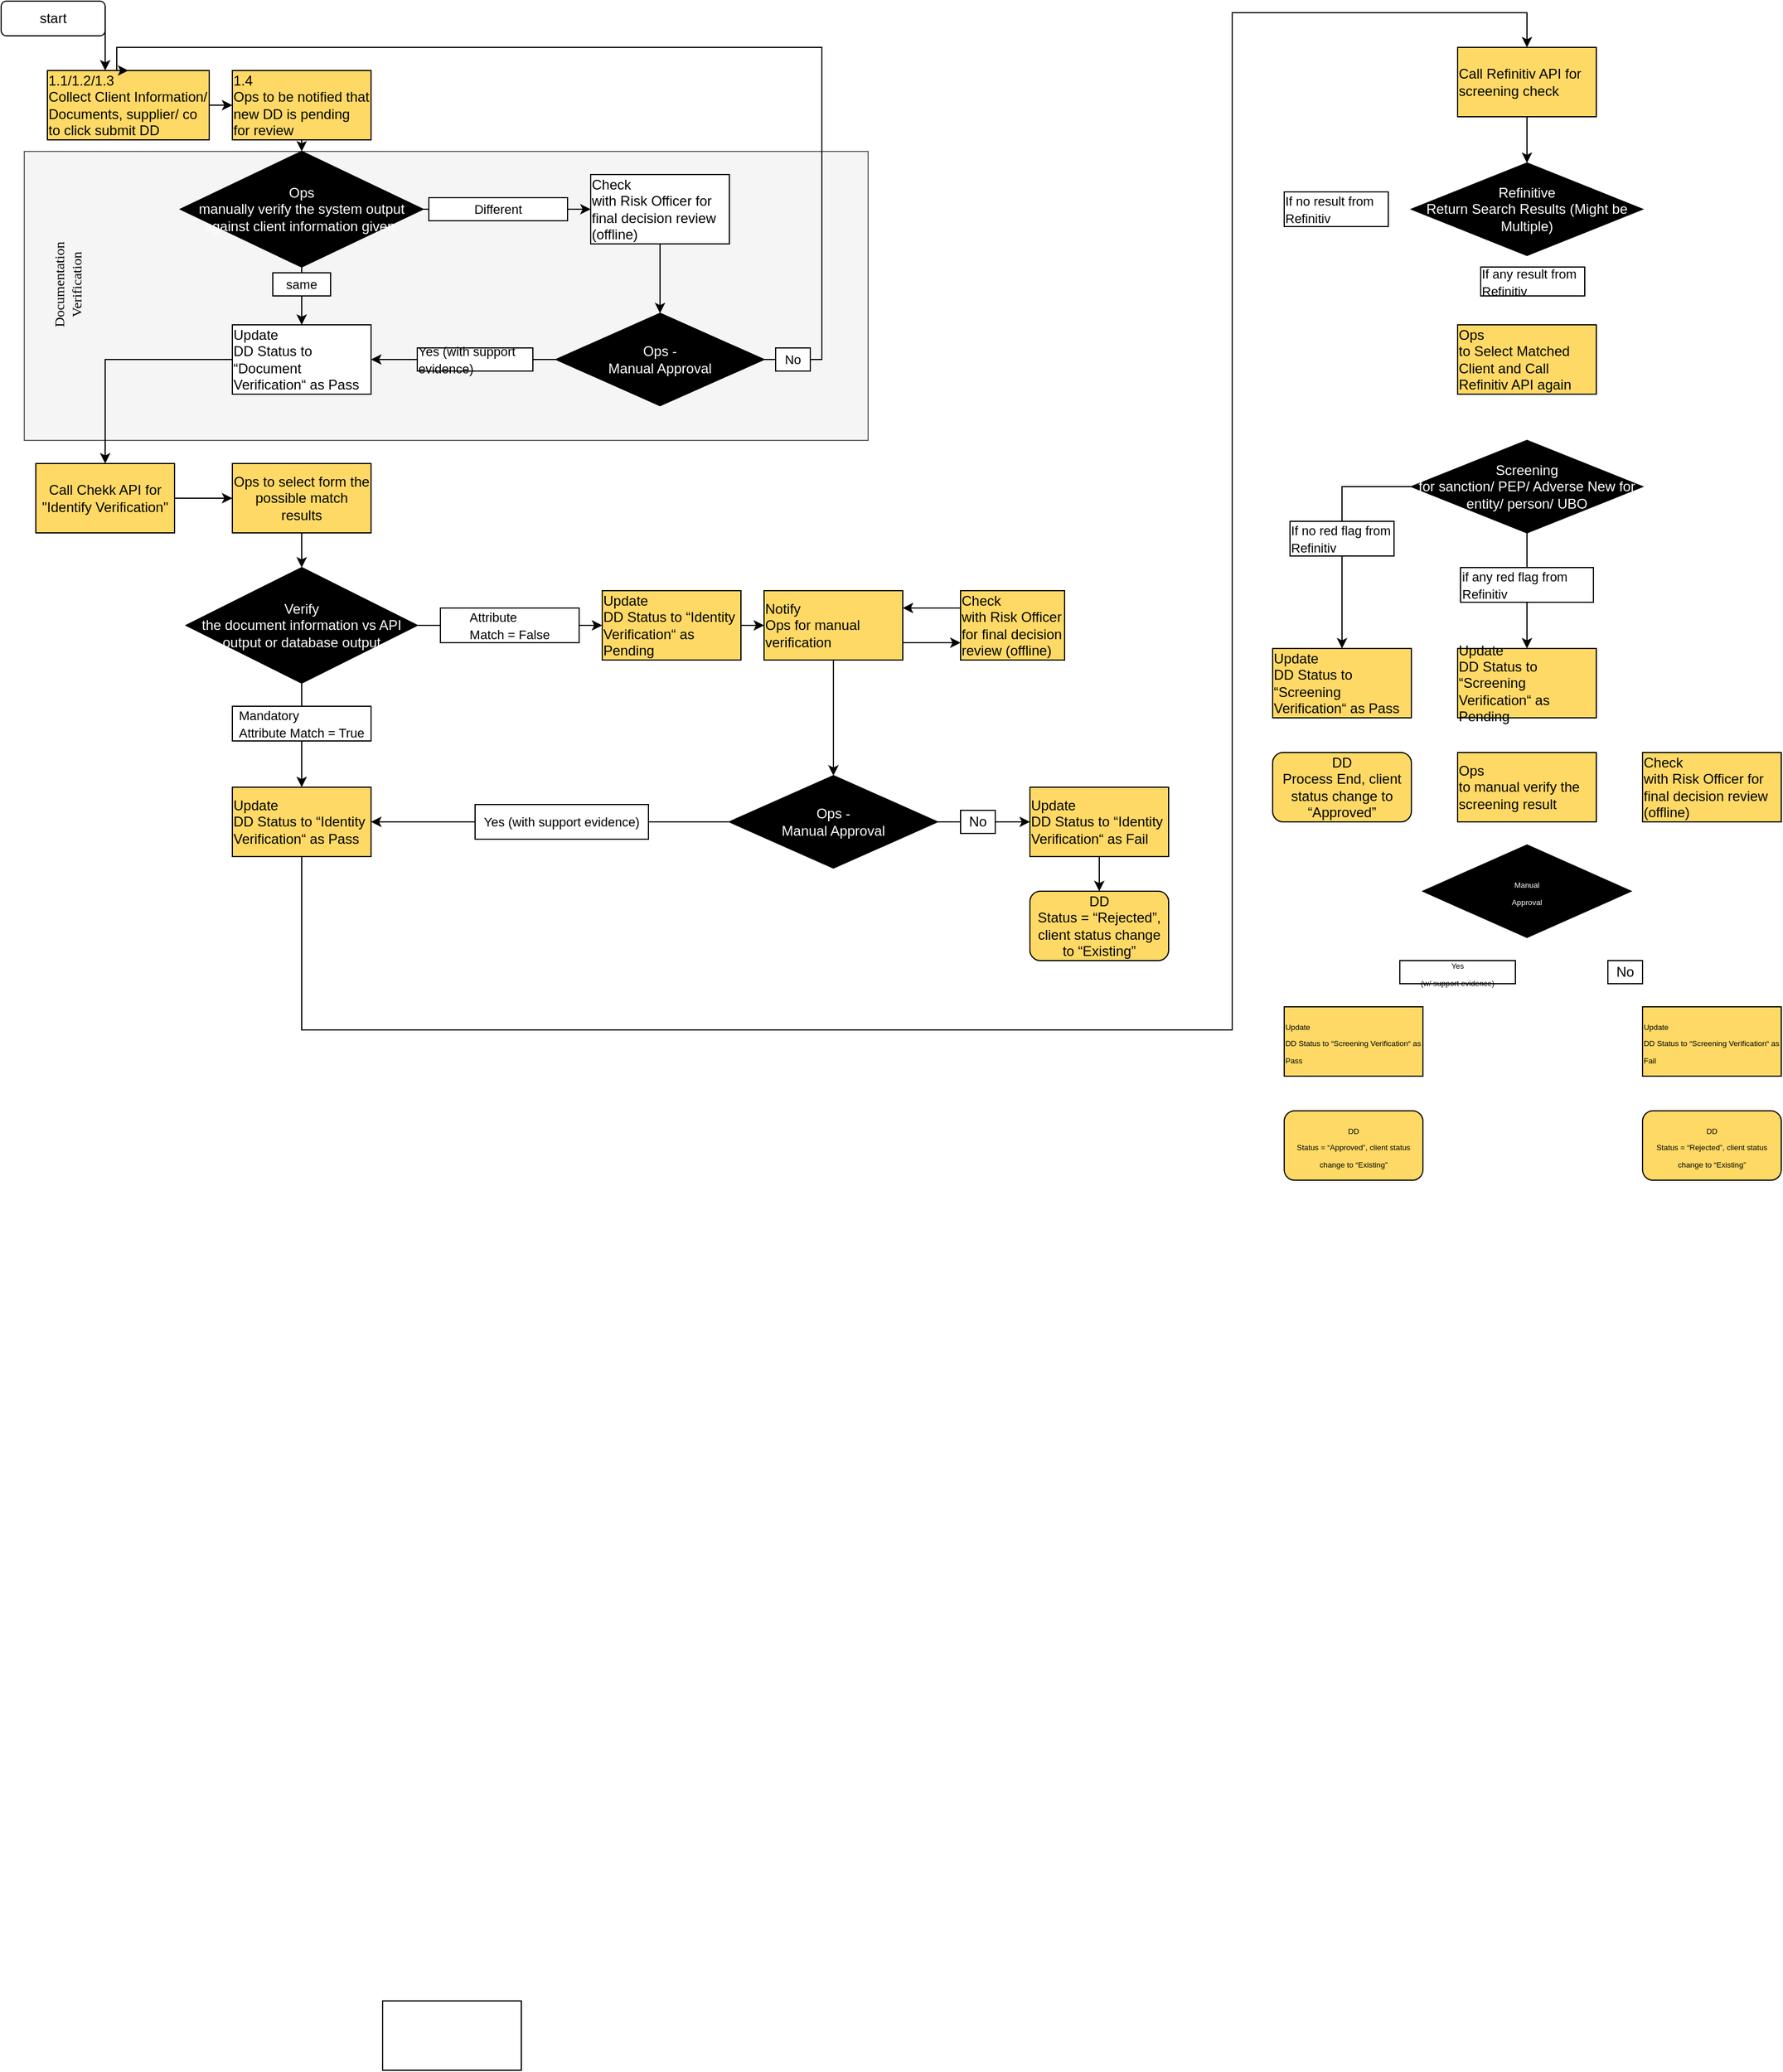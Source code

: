 <mxfile version="14.9.8" type="github" pages="2">
  <diagram id="kWHC2gG5g2iS88VrDAVs" name="Page-1">
    <mxGraphModel dx="1343" dy="2345" grid="1" gridSize="10" guides="1" tooltips="1" connect="1" arrows="1" fold="1" page="1" pageScale="1" pageWidth="1600" pageHeight="900" math="0" shadow="0">
      <root>
        <mxCell id="0" />
        <mxCell id="1" parent="0" />
        <mxCell id="MEbzQi6l0P7NfeyUnzle-8" value="" style="rounded=0;whiteSpace=wrap;html=1;strokeColor=#666666;fillColor=#f5f5f5;fontColor=#333333;" vertex="1" parent="1">
          <mxGeometry x="30" y="-1660" width="730" height="250" as="geometry" />
        </mxCell>
        <mxCell id="6H2roo1ruMOSqoAHm1sy-1" value="" style="rounded=0;whiteSpace=wrap;html=1;" parent="1" vertex="1">
          <mxGeometry x="340" y="-60" width="120" height="60" as="geometry" />
        </mxCell>
        <mxCell id="6H2roo1ruMOSqoAHm1sy-2" value="start" style="rounded=1;whiteSpace=wrap;html=1;" parent="1" vertex="1">
          <mxGeometry x="10" y="-1790" width="90" height="30" as="geometry" />
        </mxCell>
        <mxCell id="6H2roo1ruMOSqoAHm1sy-3" value="" style="endArrow=classic;html=1;exitX=1;exitY=0.5;exitDx=0;exitDy=0;" parent="1" source="6H2roo1ruMOSqoAHm1sy-2" edge="1">
          <mxGeometry width="50" height="50" relative="1" as="geometry">
            <mxPoint x="320" y="-1650" as="sourcePoint" />
            <mxPoint x="100" y="-1730" as="targetPoint" />
          </mxGeometry>
        </mxCell>
        <mxCell id="6H2roo1ruMOSqoAHm1sy-5" style="edgeStyle=orthogonalEdgeStyle;rounded=0;orthogonalLoop=1;jettySize=auto;html=1;exitX=1;exitY=0.5;exitDx=0;exitDy=0;" parent="1" source="6H2roo1ruMOSqoAHm1sy-4" edge="1">
          <mxGeometry relative="1" as="geometry">
            <mxPoint x="210" y="-1700" as="targetPoint" />
          </mxGeometry>
        </mxCell>
        <mxCell id="6H2roo1ruMOSqoAHm1sy-4" value="&lt;p style=&quot;margin-top: 0pt ; margin-bottom: 0pt ; margin-left: 0in ; text-align: left ; direction: ltr ; unicode-bidi: embed ; word-break: normal&quot;&gt;&lt;span style=&quot;font-family: &amp;#34;arial&amp;#34;&quot;&gt;&lt;font style=&quot;font-size: 12px&quot;&gt;1.1/1.2/1.3&lt;br&gt;Collect Client Information/ Documents, supplier/ co to click submit DD&lt;/font&gt;&lt;/span&gt;&lt;/p&gt;" style="rounded=0;whiteSpace=wrap;html=1;fillColor=#FFD966;" parent="1" vertex="1">
          <mxGeometry x="50" y="-1730" width="140" height="60" as="geometry" />
        </mxCell>
        <mxCell id="6H2roo1ruMOSqoAHm1sy-7" style="edgeStyle=orthogonalEdgeStyle;rounded=0;orthogonalLoop=1;jettySize=auto;html=1;exitX=0.5;exitY=1;exitDx=0;exitDy=0;" parent="1" source="6H2roo1ruMOSqoAHm1sy-6" target="6H2roo1ruMOSqoAHm1sy-8" edge="1">
          <mxGeometry relative="1" as="geometry">
            <mxPoint x="270" y="-1650" as="targetPoint" />
            <Array as="points">
              <mxPoint x="270" y="-1650" />
              <mxPoint x="270" y="-1650" />
            </Array>
          </mxGeometry>
        </mxCell>
        <mxCell id="6H2roo1ruMOSqoAHm1sy-6" value="&lt;p style=&quot;margin-top: 0pt ; margin-bottom: 0pt ; margin-left: 0in ; text-align: left ; direction: ltr ; unicode-bidi: embed ; word-break: normal&quot;&gt;&lt;span style=&quot;font-family: &amp;#34;arial&amp;#34;&quot;&gt;&lt;font style=&quot;font-size: 12px&quot;&gt;1.4&lt;br&gt;Ops to be notified that new DD is pending for review&lt;/font&gt;&lt;/span&gt;&lt;/p&gt;" style="rounded=0;whiteSpace=wrap;html=1;fillColor=#FFD966;" parent="1" vertex="1">
          <mxGeometry x="210" y="-1730" width="120" height="60" as="geometry" />
        </mxCell>
        <mxCell id="6H2roo1ruMOSqoAHm1sy-9" style="edgeStyle=orthogonalEdgeStyle;rounded=0;orthogonalLoop=1;jettySize=auto;html=1;exitX=0.5;exitY=1;exitDx=0;exitDy=0;" parent="1" source="6H2roo1ruMOSqoAHm1sy-8" edge="1">
          <mxGeometry relative="1" as="geometry">
            <mxPoint x="270" y="-1510" as="targetPoint" />
          </mxGeometry>
        </mxCell>
        <mxCell id="6H2roo1ruMOSqoAHm1sy-10" style="edgeStyle=orthogonalEdgeStyle;rounded=0;orthogonalLoop=1;jettySize=auto;html=1;" parent="1" source="6H2roo1ruMOSqoAHm1sy-8" edge="1">
          <mxGeometry relative="1" as="geometry">
            <mxPoint x="520" y="-1610" as="targetPoint" />
          </mxGeometry>
        </mxCell>
        <mxCell id="6H2roo1ruMOSqoAHm1sy-8" value="&lt;p style=&quot;margin-top: 0pt ; margin-bottom: 0pt ; margin-left: 0in ; direction: ltr ; unicode-bidi: embed ; word-break: normal&quot;&gt;&lt;span style=&quot;font-family: &amp;#34;arial&amp;#34; ; color: white&quot;&gt;&lt;font style=&quot;font-size: 12px&quot;&gt;Ops&lt;br&gt;manually verify the system output against client information given&amp;nbsp;&lt;/font&gt;&lt;/span&gt;&lt;/p&gt;" style="rhombus;whiteSpace=wrap;html=1;fillColor=#000000;strokeColor=#000000;" parent="1" vertex="1">
          <mxGeometry x="165" y="-1660" width="210" height="100" as="geometry" />
        </mxCell>
        <mxCell id="6H2roo1ruMOSqoAHm1sy-11" value="&lt;font style=&quot;font-size: 11px&quot;&gt;Different&lt;/font&gt;" style="rounded=0;whiteSpace=wrap;html=1;strokeColor=#000000;fillColor=#FFFFFF;" parent="1" vertex="1">
          <mxGeometry x="380" y="-1620" width="120" height="20" as="geometry" />
        </mxCell>
        <mxCell id="6H2roo1ruMOSqoAHm1sy-12" value="&lt;font style=&quot;font-size: 11px&quot;&gt;same&lt;/font&gt;" style="rounded=0;whiteSpace=wrap;html=1;strokeColor=#000000;fillColor=#FFFFFF;" parent="1" vertex="1">
          <mxGeometry x="245" y="-1555" width="50" height="20" as="geometry" />
        </mxCell>
        <mxCell id="6H2roo1ruMOSqoAHm1sy-14" style="edgeStyle=orthogonalEdgeStyle;rounded=0;orthogonalLoop=1;jettySize=auto;html=1;entryX=0.5;entryY=0;entryDx=0;entryDy=0;" parent="1" source="6H2roo1ruMOSqoAHm1sy-13" edge="1" target="MEbzQi6l0P7NfeyUnzle-1">
          <mxGeometry relative="1" as="geometry">
            <mxPoint x="580" y="-1510" as="targetPoint" />
          </mxGeometry>
        </mxCell>
        <mxCell id="6H2roo1ruMOSqoAHm1sy-13" value="&lt;p style=&quot;margin-top: 0pt ; margin-bottom: 0pt ; margin-left: 0in ; text-align: left ; direction: ltr ; unicode-bidi: embed ; word-break: normal&quot;&gt;&lt;span style=&quot;font-family: &amp;#34;arial&amp;#34;&quot;&gt;&lt;font style=&quot;font-size: 12px&quot;&gt;Check&lt;br&gt;with Risk Officer for final decision review (offline)&lt;/font&gt;&lt;/span&gt;&lt;/p&gt;" style="rounded=0;whiteSpace=wrap;html=1;strokeColor=#000000;fillColor=#FFFFFF;" parent="1" vertex="1">
          <mxGeometry x="520" y="-1640" width="120" height="60" as="geometry" />
        </mxCell>
        <mxCell id="MEbzQi6l0P7NfeyUnzle-2" style="edgeStyle=orthogonalEdgeStyle;rounded=0;orthogonalLoop=1;jettySize=auto;html=1;exitX=1;exitY=0.5;exitDx=0;exitDy=0;entryX=0.5;entryY=0;entryDx=0;entryDy=0;" edge="1" parent="1" source="MEbzQi6l0P7NfeyUnzle-1" target="6H2roo1ruMOSqoAHm1sy-4">
          <mxGeometry relative="1" as="geometry">
            <Array as="points">
              <mxPoint x="720" y="-1480" />
              <mxPoint x="720" y="-1750" />
              <mxPoint x="110" y="-1750" />
            </Array>
          </mxGeometry>
        </mxCell>
        <mxCell id="MEbzQi6l0P7NfeyUnzle-6" style="edgeStyle=orthogonalEdgeStyle;rounded=0;orthogonalLoop=1;jettySize=auto;html=1;exitX=0;exitY=0.5;exitDx=0;exitDy=0;" edge="1" parent="1" source="MEbzQi6l0P7NfeyUnzle-1" target="MEbzQi6l0P7NfeyUnzle-5">
          <mxGeometry relative="1" as="geometry" />
        </mxCell>
        <mxCell id="MEbzQi6l0P7NfeyUnzle-1" value="&lt;p style=&quot;margin-top: 0pt ; margin-bottom: 0pt ; margin-left: 0in ; direction: ltr ; unicode-bidi: embed ; word-break: normal&quot;&gt;&lt;span style=&quot;font-family: &amp;#34;arial&amp;#34; ; color: white&quot;&gt;&lt;font style=&quot;font-size: 12px&quot;&gt;Ops -&lt;br&gt;Manual Approval&lt;/font&gt;&lt;/span&gt;&lt;/p&gt;" style="rhombus;whiteSpace=wrap;html=1;strokeColor=#000000;fillColor=#000000;" vertex="1" parent="1">
          <mxGeometry x="490" y="-1520" width="180" height="80" as="geometry" />
        </mxCell>
        <mxCell id="MEbzQi6l0P7NfeyUnzle-3" value="&lt;font style=&quot;font-size: 11px&quot;&gt;No&lt;/font&gt;" style="rounded=0;whiteSpace=wrap;html=1;strokeColor=#000000;fillColor=#FFFFFF;" vertex="1" parent="1">
          <mxGeometry x="680" y="-1490" width="30" height="20" as="geometry" />
        </mxCell>
        <mxCell id="MEbzQi6l0P7NfeyUnzle-4" value="&lt;p style=&quot;margin-top: 0pt ; margin-bottom: 0pt ; margin-left: 0in ; text-align: left ; direction: ltr ; unicode-bidi: embed ; word-break: normal&quot;&gt;&lt;font style=&quot;font-size: 11px&quot;&gt;&lt;span style=&quot;font-family: &amp;#34;arial&amp;#34;&quot;&gt;Yes&amp;nbsp;&lt;/span&gt;&lt;span style=&quot;font-family: &amp;#34;arial&amp;#34;&quot;&gt;(with support evidence)&lt;/span&gt;&lt;/font&gt;&lt;/p&gt;" style="rounded=0;whiteSpace=wrap;html=1;strokeColor=#000000;fillColor=#FFFFFF;" vertex="1" parent="1">
          <mxGeometry x="370" y="-1490" width="100" height="20" as="geometry" />
        </mxCell>
        <mxCell id="MEbzQi6l0P7NfeyUnzle-15" style="edgeStyle=orthogonalEdgeStyle;rounded=0;orthogonalLoop=1;jettySize=auto;html=1;entryX=0.5;entryY=0;entryDx=0;entryDy=0;" edge="1" parent="1" source="MEbzQi6l0P7NfeyUnzle-5" target="MEbzQi6l0P7NfeyUnzle-63">
          <mxGeometry relative="1" as="geometry">
            <mxPoint x="120" y="-1390" as="targetPoint" />
          </mxGeometry>
        </mxCell>
        <mxCell id="MEbzQi6l0P7NfeyUnzle-5" value="&lt;p style=&quot;margin-top: 0pt ; margin-bottom: 0pt ; margin-left: 0in ; text-align: left ; direction: ltr ; unicode-bidi: embed ; word-break: normal&quot;&gt;&lt;span style=&quot;font-family: &amp;#34;arial&amp;#34;&quot;&gt;&lt;font style=&quot;font-size: 12px&quot;&gt;Update&lt;br&gt;DD Status to “Document Verification“ as Pass&amp;nbsp;&lt;/font&gt;&lt;/span&gt;&lt;/p&gt;" style="rounded=0;whiteSpace=wrap;html=1;strokeColor=#000000;fillColor=#FFFFFF;" vertex="1" parent="1">
          <mxGeometry x="210" y="-1510" width="120" height="60" as="geometry" />
        </mxCell>
        <mxCell id="MEbzQi6l0P7NfeyUnzle-9" value="&lt;font face=&quot;Verdana&quot;&gt;Documentation Verification&lt;/font&gt;" style="text;html=1;strokeColor=none;fillColor=none;align=center;verticalAlign=middle;whiteSpace=wrap;rounded=0;rotation=-90;" vertex="1" parent="1">
          <mxGeometry x="10" y="-1570" width="115" height="50" as="geometry" />
        </mxCell>
        <mxCell id="MEbzQi6l0P7NfeyUnzle-12" style="edgeStyle=orthogonalEdgeStyle;rounded=0;orthogonalLoop=1;jettySize=auto;html=1;entryX=0;entryY=0.5;entryDx=0;entryDy=0;exitX=1;exitY=0.5;exitDx=0;exitDy=0;" edge="1" parent="1" source="MEbzQi6l0P7NfeyUnzle-63" target="MEbzQi6l0P7NfeyUnzle-13">
          <mxGeometry relative="1" as="geometry">
            <mxPoint x="180" y="-1360" as="sourcePoint" />
          </mxGeometry>
        </mxCell>
        <mxCell id="MEbzQi6l0P7NfeyUnzle-19" style="edgeStyle=orthogonalEdgeStyle;rounded=0;orthogonalLoop=1;jettySize=auto;html=1;exitX=1;exitY=0.5;exitDx=0;exitDy=0;entryX=0;entryY=0.5;entryDx=0;entryDy=0;" edge="1" parent="1" source="MEbzQi6l0P7NfeyUnzle-11" target="MEbzQi6l0P7NfeyUnzle-18">
          <mxGeometry relative="1" as="geometry" />
        </mxCell>
        <mxCell id="MEbzQi6l0P7NfeyUnzle-21" style="edgeStyle=orthogonalEdgeStyle;rounded=0;orthogonalLoop=1;jettySize=auto;html=1;exitX=0.5;exitY=1;exitDx=0;exitDy=0;entryX=0.5;entryY=0;entryDx=0;entryDy=0;" edge="1" parent="1" source="MEbzQi6l0P7NfeyUnzle-11" target="MEbzQi6l0P7NfeyUnzle-20">
          <mxGeometry relative="1" as="geometry" />
        </mxCell>
        <mxCell id="MEbzQi6l0P7NfeyUnzle-11" value="&lt;p style=&quot;margin-top: 0pt ; margin-bottom: 0pt ; margin-left: 0in ; direction: ltr ; unicode-bidi: embed ; word-break: normal&quot;&gt;&lt;span style=&quot;font-family: &amp;#34;arial&amp;#34; ; color: white&quot;&gt;&lt;font style=&quot;font-size: 12px&quot;&gt;Verify&lt;br&gt;the document information vs API output or database output&lt;/font&gt;&lt;/span&gt;&lt;/p&gt;" style="rhombus;whiteSpace=wrap;html=1;strokeColor=#000000;fillColor=#000000;" vertex="1" parent="1">
          <mxGeometry x="170" y="-1300" width="200" height="100" as="geometry" />
        </mxCell>
        <mxCell id="MEbzQi6l0P7NfeyUnzle-14" style="edgeStyle=orthogonalEdgeStyle;rounded=0;orthogonalLoop=1;jettySize=auto;html=1;exitX=0.5;exitY=1;exitDx=0;exitDy=0;entryX=0.5;entryY=0;entryDx=0;entryDy=0;" edge="1" parent="1" source="MEbzQi6l0P7NfeyUnzle-13" target="MEbzQi6l0P7NfeyUnzle-11">
          <mxGeometry relative="1" as="geometry" />
        </mxCell>
        <mxCell id="MEbzQi6l0P7NfeyUnzle-13" value="Ops to select form the possible match results" style="rounded=0;whiteSpace=wrap;html=1;strokeColor=#000000;fillColor=#FFD966;" vertex="1" parent="1">
          <mxGeometry x="210" y="-1390" width="120" height="60" as="geometry" />
        </mxCell>
        <mxCell id="MEbzQi6l0P7NfeyUnzle-16" value="&lt;p style=&quot;margin-top: 0pt ; margin-bottom: 0pt ; margin-left: 0in ; text-align: left ; direction: ltr ; unicode-bidi: embed ; word-break: normal&quot;&gt;&lt;span style=&quot;font-family: &amp;#34;arial&amp;#34;&quot;&gt;&lt;font style=&quot;font-size: 11px&quot;&gt;Attribute&lt;br&gt;Match = False&lt;/font&gt;&lt;/span&gt;&lt;/p&gt;" style="rounded=0;whiteSpace=wrap;html=1;strokeColor=#000000;fillColor=#FFFFFF;" vertex="1" parent="1">
          <mxGeometry x="390" y="-1265" width="120" height="30" as="geometry" />
        </mxCell>
        <mxCell id="MEbzQi6l0P7NfeyUnzle-17" value="&lt;p style=&quot;margin-top: 0pt ; margin-bottom: 0pt ; margin-left: 0in ; text-align: left ; direction: ltr ; unicode-bidi: embed ; word-break: normal&quot;&gt;&lt;span style=&quot;font-family: &amp;#34;arial&amp;#34;&quot;&gt;&lt;font style=&quot;font-size: 11px&quot;&gt;Mandatory&lt;br&gt;Attribute Match = True&lt;/font&gt;&lt;/span&gt;&lt;/p&gt;" style="rounded=0;whiteSpace=wrap;html=1;strokeColor=#000000;fillColor=#FFFFFF;" vertex="1" parent="1">
          <mxGeometry x="210" y="-1180" width="120" height="30" as="geometry" />
        </mxCell>
        <mxCell id="MEbzQi6l0P7NfeyUnzle-23" style="edgeStyle=orthogonalEdgeStyle;rounded=0;orthogonalLoop=1;jettySize=auto;html=1;exitX=1;exitY=0.5;exitDx=0;exitDy=0;entryX=0;entryY=0.5;entryDx=0;entryDy=0;" edge="1" parent="1" source="MEbzQi6l0P7NfeyUnzle-18" target="MEbzQi6l0P7NfeyUnzle-22">
          <mxGeometry relative="1" as="geometry" />
        </mxCell>
        <mxCell id="MEbzQi6l0P7NfeyUnzle-18" value="&lt;p style=&quot;margin-top: 0pt ; margin-bottom: 0pt ; margin-left: 0in ; text-align: left ; direction: ltr ; unicode-bidi: embed ; word-break: normal&quot;&gt;&lt;span style=&quot;font-family: &amp;#34;arial&amp;#34;&quot;&gt;&lt;font style=&quot;font-size: 12px&quot;&gt;Update&lt;br&gt;DD Status to “Identity Verification“ as Pending&lt;/font&gt;&lt;/span&gt;&lt;/p&gt;" style="rounded=0;whiteSpace=wrap;html=1;strokeColor=#000000;fillColor=#FFD966;" vertex="1" parent="1">
          <mxGeometry x="530" y="-1280" width="120" height="60" as="geometry" />
        </mxCell>
        <mxCell id="MEbzQi6l0P7NfeyUnzle-39" style="edgeStyle=orthogonalEdgeStyle;rounded=0;orthogonalLoop=1;jettySize=auto;html=1;exitX=0.5;exitY=1;exitDx=0;exitDy=0;entryX=0.5;entryY=0;entryDx=0;entryDy=0;" edge="1" parent="1" source="MEbzQi6l0P7NfeyUnzle-20" target="MEbzQi6l0P7NfeyUnzle-40">
          <mxGeometry relative="1" as="geometry">
            <mxPoint x="1075" y="-1750" as="targetPoint" />
            <Array as="points">
              <mxPoint x="270" y="-900" />
              <mxPoint x="1075" y="-900" />
              <mxPoint x="1075" y="-1780" />
              <mxPoint x="1330" y="-1780" />
            </Array>
          </mxGeometry>
        </mxCell>
        <mxCell id="MEbzQi6l0P7NfeyUnzle-20" value="&lt;p style=&quot;margin-top: 0pt ; margin-bottom: 0pt ; margin-left: 0in ; text-align: left ; direction: ltr ; unicode-bidi: embed ; word-break: normal&quot;&gt;&lt;span style=&quot;font-family: &amp;#34;arial&amp;#34;&quot;&gt;&lt;font style=&quot;font-size: 12px&quot;&gt;Update&lt;br&gt;DD Status to “Identity Verification“ as Pass&lt;/font&gt;&lt;/span&gt;&lt;/p&gt;" style="rounded=0;whiteSpace=wrap;html=1;strokeColor=#000000;fillColor=#FFD966;" vertex="1" parent="1">
          <mxGeometry x="210" y="-1110" width="120" height="60" as="geometry" />
        </mxCell>
        <mxCell id="MEbzQi6l0P7NfeyUnzle-28" style="edgeStyle=orthogonalEdgeStyle;rounded=0;orthogonalLoop=1;jettySize=auto;html=1;exitX=1;exitY=0.75;exitDx=0;exitDy=0;entryX=0;entryY=0.75;entryDx=0;entryDy=0;" edge="1" parent="1" source="MEbzQi6l0P7NfeyUnzle-22" target="MEbzQi6l0P7NfeyUnzle-24">
          <mxGeometry relative="1" as="geometry" />
        </mxCell>
        <mxCell id="MEbzQi6l0P7NfeyUnzle-32" style="edgeStyle=orthogonalEdgeStyle;rounded=0;orthogonalLoop=1;jettySize=auto;html=1;entryX=0.5;entryY=0;entryDx=0;entryDy=0;" edge="1" parent="1" source="MEbzQi6l0P7NfeyUnzle-22" target="MEbzQi6l0P7NfeyUnzle-31">
          <mxGeometry relative="1" as="geometry" />
        </mxCell>
        <mxCell id="MEbzQi6l0P7NfeyUnzle-22" value="&lt;p style=&quot;margin-top: 0pt ; margin-bottom: 0pt ; margin-left: 0in ; text-align: left ; direction: ltr ; unicode-bidi: embed ; word-break: normal&quot;&gt;&lt;span style=&quot;font-family: &amp;#34;arial&amp;#34;&quot;&gt;&lt;font style=&quot;font-size: 12px&quot;&gt;Notify&lt;br&gt;Ops for manual verification&lt;/font&gt;&lt;/span&gt;&lt;/p&gt;" style="rounded=0;whiteSpace=wrap;html=1;strokeColor=#000000;fillColor=#FFD966;" vertex="1" parent="1">
          <mxGeometry x="670" y="-1280" width="120" height="60" as="geometry" />
        </mxCell>
        <mxCell id="MEbzQi6l0P7NfeyUnzle-27" style="edgeStyle=orthogonalEdgeStyle;rounded=0;orthogonalLoop=1;jettySize=auto;html=1;exitX=0;exitY=0.25;exitDx=0;exitDy=0;entryX=1;entryY=0.25;entryDx=0;entryDy=0;" edge="1" parent="1" source="MEbzQi6l0P7NfeyUnzle-24" target="MEbzQi6l0P7NfeyUnzle-22">
          <mxGeometry relative="1" as="geometry" />
        </mxCell>
        <mxCell id="MEbzQi6l0P7NfeyUnzle-24" value="&lt;p style=&quot;margin-top: 0pt ; margin-bottom: 0pt ; margin-left: 0in ; text-align: left ; direction: ltr ; unicode-bidi: embed ; word-break: normal&quot;&gt;&lt;span style=&quot;font-family: &amp;#34;arial&amp;#34;&quot;&gt;&lt;font style=&quot;font-size: 12px&quot;&gt;Check&lt;br&gt;with Risk Officer for final decision review (offline)&lt;/font&gt;&lt;/span&gt;&lt;/p&gt;" style="rounded=0;whiteSpace=wrap;html=1;strokeColor=#000000;fillColor=#FFD966;" vertex="1" parent="1">
          <mxGeometry x="840" y="-1280" width="90" height="60" as="geometry" />
        </mxCell>
        <mxCell id="MEbzQi6l0P7NfeyUnzle-38" style="edgeStyle=orthogonalEdgeStyle;rounded=0;orthogonalLoop=1;jettySize=auto;html=1;exitX=0.5;exitY=1;exitDx=0;exitDy=0;entryX=0.5;entryY=0;entryDx=0;entryDy=0;" edge="1" parent="1" source="MEbzQi6l0P7NfeyUnzle-30" target="MEbzQi6l0P7NfeyUnzle-37">
          <mxGeometry relative="1" as="geometry" />
        </mxCell>
        <mxCell id="MEbzQi6l0P7NfeyUnzle-30" value="&lt;p style=&quot;margin-top: 0pt ; margin-bottom: 0pt ; margin-left: 0in ; text-align: left ; direction: ltr ; unicode-bidi: embed ; word-break: normal&quot;&gt;&lt;span style=&quot;font-family: &amp;#34;arial&amp;#34;&quot;&gt;&lt;font style=&quot;font-size: 12px&quot;&gt;Update&lt;br&gt;DD Status to “Identity Verification“ as Fail&lt;/font&gt;&lt;/span&gt;&lt;/p&gt;" style="rounded=0;whiteSpace=wrap;html=1;strokeColor=#000000;fillColor=#FFD966;" vertex="1" parent="1">
          <mxGeometry x="900" y="-1110" width="120" height="60" as="geometry" />
        </mxCell>
        <mxCell id="MEbzQi6l0P7NfeyUnzle-34" style="edgeStyle=orthogonalEdgeStyle;rounded=0;orthogonalLoop=1;jettySize=auto;html=1;exitX=1;exitY=0.5;exitDx=0;exitDy=0;entryX=0;entryY=0.5;entryDx=0;entryDy=0;" edge="1" parent="1" source="MEbzQi6l0P7NfeyUnzle-31" target="MEbzQi6l0P7NfeyUnzle-30">
          <mxGeometry relative="1" as="geometry" />
        </mxCell>
        <mxCell id="MEbzQi6l0P7NfeyUnzle-35" style="edgeStyle=orthogonalEdgeStyle;rounded=0;orthogonalLoop=1;jettySize=auto;html=1;exitX=0;exitY=0.5;exitDx=0;exitDy=0;entryX=1;entryY=0.5;entryDx=0;entryDy=0;startArrow=none;" edge="1" parent="1" source="MEbzQi6l0P7NfeyUnzle-64" target="MEbzQi6l0P7NfeyUnzle-20">
          <mxGeometry relative="1" as="geometry" />
        </mxCell>
        <mxCell id="MEbzQi6l0P7NfeyUnzle-31" value="&lt;p style=&quot;margin-top: 0pt ; margin-bottom: 0pt ; margin-left: 0in ; direction: ltr ; unicode-bidi: embed ; word-break: normal&quot;&gt;&lt;span style=&quot;font-family: &amp;#34;arial&amp;#34; ; color: white&quot;&gt;&lt;font style=&quot;font-size: 12px&quot;&gt;Ops -&lt;br&gt;Manual Approval&lt;/font&gt;&lt;/span&gt;&lt;/p&gt;" style="rhombus;whiteSpace=wrap;html=1;strokeColor=#000000;fillColor=#000000;" vertex="1" parent="1">
          <mxGeometry x="640" y="-1120" width="180" height="80" as="geometry" />
        </mxCell>
        <mxCell id="MEbzQi6l0P7NfeyUnzle-33" value="No" style="rounded=0;whiteSpace=wrap;html=1;strokeColor=#000000;fillColor=#FFFFFF;" vertex="1" parent="1">
          <mxGeometry x="840" y="-1090" width="30" height="20" as="geometry" />
        </mxCell>
        <mxCell id="MEbzQi6l0P7NfeyUnzle-37" value="&lt;p style=&quot;margin-top: 0pt ; margin-bottom: 0pt ; margin-left: 0in ; direction: ltr ; unicode-bidi: embed ; word-break: normal&quot;&gt;&lt;span style=&quot;font-family: &amp;#34;arial&amp;#34;&quot;&gt;&lt;font style=&quot;font-size: 12px&quot;&gt;DD&lt;br&gt;Status = “Rejected”, client status change to “Existing”&lt;/font&gt;&lt;/span&gt;&lt;/p&gt;" style="rounded=1;whiteSpace=wrap;html=1;strokeColor=#000000;fillColor=#FFD966;" vertex="1" parent="1">
          <mxGeometry x="900" y="-1020" width="120" height="60" as="geometry" />
        </mxCell>
        <mxCell id="MEbzQi6l0P7NfeyUnzle-42" style="edgeStyle=orthogonalEdgeStyle;rounded=0;orthogonalLoop=1;jettySize=auto;html=1;entryX=0.5;entryY=0;entryDx=0;entryDy=0;" edge="1" parent="1" source="MEbzQi6l0P7NfeyUnzle-40" target="MEbzQi6l0P7NfeyUnzle-41">
          <mxGeometry relative="1" as="geometry" />
        </mxCell>
        <mxCell id="MEbzQi6l0P7NfeyUnzle-40" value="&lt;p style=&quot;margin-top: 0pt ; margin-bottom: 0pt ; margin-left: 0in ; text-align: left ; direction: ltr ; unicode-bidi: embed ; word-break: normal&quot;&gt;&lt;font face=&quot;arial&quot;&gt;Call Refinitiv API for screening check&lt;/font&gt;&lt;/p&gt;" style="rounded=0;whiteSpace=wrap;html=1;strokeColor=#000000;fillColor=#FFD966;" vertex="1" parent="1">
          <mxGeometry x="1270" y="-1750" width="120" height="60" as="geometry" />
        </mxCell>
        <mxCell id="MEbzQi6l0P7NfeyUnzle-41" value="&lt;p style=&quot;margin-top: 0pt ; margin-bottom: 0pt ; margin-left: 0in ; direction: ltr ; unicode-bidi: embed ; word-break: normal&quot;&gt;&lt;span style=&quot;font-family: &amp;#34;arial&amp;#34; ; color: white&quot;&gt;&lt;font style=&quot;font-size: 12px&quot;&gt;Refinitive&lt;br&gt;Return Search Results (Might be Multiple)&lt;/font&gt;&lt;/span&gt;&lt;/p&gt;" style="rhombus;whiteSpace=wrap;html=1;strokeColor=#000000;fillColor=#000000;" vertex="1" parent="1">
          <mxGeometry x="1230" y="-1650" width="200" height="80" as="geometry" />
        </mxCell>
        <mxCell id="MEbzQi6l0P7NfeyUnzle-43" value="&lt;p style=&quot;margin-top: 0pt ; margin-bottom: 0pt ; margin-left: 0in ; text-align: left ; direction: ltr ; unicode-bidi: embed ; word-break: normal&quot;&gt;&lt;font style=&quot;font-size: 11px&quot;&gt;&lt;span style=&quot;font-family: &amp;#34;arial&amp;#34;&quot;&gt;If no&amp;nbsp;&lt;/span&gt;&lt;span style=&quot;font-family: &amp;#34;arial&amp;#34;&quot;&gt;result from &lt;/span&gt;&lt;span style=&quot;font-family: &amp;#34;arial&amp;#34;&quot;&gt;Refinitiv&lt;/span&gt;&lt;/font&gt;&lt;/p&gt;" style="rounded=0;whiteSpace=wrap;html=1;strokeColor=#000000;fillColor=#FFFFFF;" vertex="1" parent="1">
          <mxGeometry x="1120" y="-1625" width="90" height="30" as="geometry" />
        </mxCell>
        <mxCell id="MEbzQi6l0P7NfeyUnzle-44" value="&lt;p style=&quot;margin-top: 0pt ; margin-bottom: 0pt ; margin-left: 0in ; text-align: left ; direction: ltr ; unicode-bidi: embed ; word-break: normal&quot;&gt;&lt;span style=&quot;font-family: &amp;#34;arial&amp;#34;&quot;&gt;&lt;font style=&quot;font-size: 11px&quot;&gt;If any result from Refinitiv&lt;/font&gt;&lt;/span&gt;&lt;/p&gt;" style="rounded=0;whiteSpace=wrap;html=1;strokeColor=#000000;fillColor=#FFFFFF;" vertex="1" parent="1">
          <mxGeometry x="1290" y="-1560" width="90" height="25" as="geometry" />
        </mxCell>
        <mxCell id="MEbzQi6l0P7NfeyUnzle-47" value="&lt;p style=&quot;margin-top: 0pt ; margin-bottom: 0pt ; margin-left: 0in ; text-align: left ; direction: ltr ; unicode-bidi: embed ; word-break: normal&quot;&gt;&lt;span style=&quot;font-family: &amp;#34;arial&amp;#34;&quot;&gt;&lt;font style=&quot;font-size: 12px&quot;&gt;Ops&lt;br&gt;to Select Matched Client and Call Refinitiv API again&lt;/font&gt;&lt;/span&gt;&lt;/p&gt;" style="rounded=0;whiteSpace=wrap;html=1;strokeColor=#000000;fillColor=#FFD966;" vertex="1" parent="1">
          <mxGeometry x="1270" y="-1510" width="120" height="60" as="geometry" />
        </mxCell>
        <mxCell id="MEbzQi6l0P7NfeyUnzle-66" style="edgeStyle=orthogonalEdgeStyle;rounded=0;orthogonalLoop=1;jettySize=auto;html=1;entryX=0.5;entryY=0;entryDx=0;entryDy=0;exitX=0;exitY=0.5;exitDx=0;exitDy=0;" edge="1" parent="1" source="MEbzQi6l0P7NfeyUnzle-48" target="MEbzQi6l0P7NfeyUnzle-51">
          <mxGeometry relative="1" as="geometry">
            <Array as="points">
              <mxPoint x="1170" y="-1370" />
            </Array>
          </mxGeometry>
        </mxCell>
        <mxCell id="MEbzQi6l0P7NfeyUnzle-67" style="edgeStyle=orthogonalEdgeStyle;rounded=0;orthogonalLoop=1;jettySize=auto;html=1;exitX=0.5;exitY=1;exitDx=0;exitDy=0;entryX=0.5;entryY=0;entryDx=0;entryDy=0;" edge="1" parent="1" source="MEbzQi6l0P7NfeyUnzle-48" target="MEbzQi6l0P7NfeyUnzle-52">
          <mxGeometry relative="1" as="geometry" />
        </mxCell>
        <mxCell id="MEbzQi6l0P7NfeyUnzle-48" value="&lt;p style=&quot;margin-top: 0pt ; margin-bottom: 0pt ; margin-left: 0in ; direction: ltr ; unicode-bidi: embed ; word-break: normal&quot;&gt;&lt;span style=&quot;font-family: &amp;#34;arial&amp;#34; ; color: white&quot;&gt;&lt;font style=&quot;font-size: 12px&quot;&gt;Screening&lt;br&gt;for sanction/ PEP/ Adverse New for entity/ person/ UBO&lt;/font&gt;&lt;/span&gt;&lt;/p&gt;" style="rhombus;whiteSpace=wrap;html=1;strokeColor=#000000;fillColor=#000000;" vertex="1" parent="1">
          <mxGeometry x="1230" y="-1410" width="200" height="80" as="geometry" />
        </mxCell>
        <mxCell id="MEbzQi6l0P7NfeyUnzle-49" value="&lt;p style=&quot;margin-top: 0pt ; margin-bottom: 0pt ; margin-left: 0in ; text-align: left ; direction: ltr ; unicode-bidi: embed ; word-break: normal&quot;&gt;&lt;span style=&quot;font-family: &amp;#34;arial&amp;#34;&quot;&gt;&lt;font style=&quot;font-size: 11px&quot;&gt;If no red flag from Refinitiv&lt;/font&gt;&lt;/span&gt;&lt;/p&gt;" style="rounded=0;whiteSpace=wrap;html=1;strokeColor=#000000;fillColor=#FFFFFF;" vertex="1" parent="1">
          <mxGeometry x="1125" y="-1340" width="90" height="30" as="geometry" />
        </mxCell>
        <mxCell id="MEbzQi6l0P7NfeyUnzle-50" value="&lt;p style=&quot;margin-top: 0pt ; margin-bottom: 0pt ; margin-left: 0in ; text-align: left ; direction: ltr ; unicode-bidi: embed ; word-break: normal&quot;&gt;&lt;span style=&quot;font-family: &amp;#34;arial&amp;#34;&quot;&gt;&lt;font style=&quot;font-size: 11px&quot;&gt;if any red flag from Refinitiv&lt;/font&gt;&lt;/span&gt;&lt;/p&gt;" style="rounded=0;whiteSpace=wrap;html=1;strokeColor=#000000;fillColor=#FFFFFF;" vertex="1" parent="1">
          <mxGeometry x="1272.5" y="-1300" width="115" height="30" as="geometry" />
        </mxCell>
        <mxCell id="MEbzQi6l0P7NfeyUnzle-51" value="&lt;p style=&quot;margin-top: 0pt ; margin-bottom: 0pt ; margin-left: 0in ; text-align: left ; direction: ltr ; unicode-bidi: embed ; word-break: normal&quot;&gt;&lt;span style=&quot;font-family: &amp;#34;arial&amp;#34;&quot;&gt;&lt;font style=&quot;font-size: 12px&quot;&gt;Update&lt;br&gt;DD Status to “Screening Verification“ as Pass&lt;/font&gt;&lt;/span&gt;&lt;/p&gt;" style="rounded=0;whiteSpace=wrap;html=1;strokeColor=#000000;fillColor=#FFD966;" vertex="1" parent="1">
          <mxGeometry x="1110" y="-1230" width="120" height="60" as="geometry" />
        </mxCell>
        <mxCell id="MEbzQi6l0P7NfeyUnzle-52" value="&lt;p style=&quot;margin-top: 0pt ; margin-bottom: 0pt ; margin-left: 0in ; text-align: left ; direction: ltr ; unicode-bidi: embed ; word-break: normal&quot;&gt;&lt;span style=&quot;font-family: &amp;#34;arial&amp;#34;&quot;&gt;&lt;font style=&quot;font-size: 12px&quot;&gt;Update&lt;br&gt;DD Status to “Screening Verification“ as Pending&lt;/font&gt;&lt;/span&gt;&lt;/p&gt;" style="rounded=0;whiteSpace=wrap;html=1;strokeColor=#000000;fillColor=#FFD966;" vertex="1" parent="1">
          <mxGeometry x="1270" y="-1230" width="120" height="60" as="geometry" />
        </mxCell>
        <mxCell id="MEbzQi6l0P7NfeyUnzle-53" value="&lt;p style=&quot;margin-top: 0pt ; margin-bottom: 0pt ; margin-left: 0in ; text-align: left ; direction: ltr ; unicode-bidi: embed ; word-break: normal&quot;&gt;&lt;span style=&quot;font-family: &amp;#34;arial&amp;#34;&quot;&gt;&lt;font style=&quot;font-size: 12px&quot;&gt;Ops&lt;br&gt;to manual verify the screening result&lt;/font&gt;&lt;/span&gt;&lt;/p&gt;" style="rounded=0;whiteSpace=wrap;html=1;strokeColor=#000000;fillColor=#FFD966;" vertex="1" parent="1">
          <mxGeometry x="1270" y="-1140" width="120" height="60" as="geometry" />
        </mxCell>
        <mxCell id="MEbzQi6l0P7NfeyUnzle-54" value="&lt;p style=&quot;margin-top: 0pt ; margin-bottom: 0pt ; margin-left: 0in ; text-align: left ; direction: ltr ; unicode-bidi: embed ; word-break: normal&quot;&gt;&lt;span style=&quot;font-family: &amp;#34;arial&amp;#34;&quot;&gt;&lt;font style=&quot;font-size: 12px&quot;&gt;Check&lt;br&gt;with Risk Officer for final decision review (offline)&lt;/font&gt;&lt;/span&gt;&lt;/p&gt;" style="rounded=0;whiteSpace=wrap;html=1;strokeColor=#000000;fillColor=#FFD966;" vertex="1" parent="1">
          <mxGeometry x="1430" y="-1140" width="120" height="60" as="geometry" />
        </mxCell>
        <mxCell id="MEbzQi6l0P7NfeyUnzle-55" value="&lt;p style=&quot;margin-top: 0pt ; margin-bottom: 0pt ; margin-left: 0in ; direction: ltr ; unicode-bidi: embed ; word-break: normal&quot;&gt;&lt;span style=&quot;font-family: &amp;#34;arial&amp;#34;&quot;&gt;&lt;font style=&quot;font-size: 12px&quot;&gt;DD&lt;br&gt;Process End, client status change to “Approved”&lt;/font&gt;&lt;/span&gt;&lt;/p&gt;" style="rounded=1;whiteSpace=wrap;html=1;strokeColor=#000000;fillColor=#FFD966;" vertex="1" parent="1">
          <mxGeometry x="1110" y="-1140" width="120" height="60" as="geometry" />
        </mxCell>
        <mxCell id="MEbzQi6l0P7NfeyUnzle-56" value="&lt;p style=&quot;margin-top: 0pt ; margin-bottom: 0pt ; margin-left: 0in ; direction: ltr ; unicode-bidi: embed ; word-break: normal&quot;&gt;&lt;span style=&quot;font-size: 5pt ; font-family: &amp;#34;arial&amp;#34;&quot;&gt;DD&lt;br/&gt;Status = “Rejected”, client status change to “Existing”&lt;/span&gt;&lt;/p&gt;" style="rounded=1;whiteSpace=wrap;html=1;strokeColor=#000000;fillColor=#FFD966;" vertex="1" parent="1">
          <mxGeometry x="1430" y="-830" width="120" height="60" as="geometry" />
        </mxCell>
        <mxCell id="MEbzQi6l0P7NfeyUnzle-57" value="&lt;p style=&quot;margin-top: 0pt ; margin-bottom: 0pt ; margin-left: 0in ; direction: ltr ; unicode-bidi: embed ; word-break: normal&quot;&gt;&lt;span style=&quot;font-size: 5pt ; font-family: &amp;#34;arial&amp;#34;&quot;&gt;DD&lt;br/&gt;Status = “Approved”, client status change to “Existing”&lt;/span&gt;&lt;/p&gt;" style="rounded=1;whiteSpace=wrap;html=1;strokeColor=#000000;fillColor=#FFD966;" vertex="1" parent="1">
          <mxGeometry x="1120" y="-830" width="120" height="60" as="geometry" />
        </mxCell>
        <mxCell id="MEbzQi6l0P7NfeyUnzle-58" value="&lt;p style=&quot;margin-top: 0pt ; margin-bottom: 0pt ; margin-left: 0in ; direction: ltr ; unicode-bidi: embed ; word-break: normal&quot;&gt;&lt;span style=&quot;color: white ; font-family: &amp;#34;arial&amp;#34; ; font-size: 5pt&quot;&gt;Manual&lt;br/&gt;Approval&lt;/span&gt;&lt;br&gt;&lt;/p&gt;" style="rhombus;whiteSpace=wrap;html=1;strokeColor=#000000;fillColor=#000000;" vertex="1" parent="1">
          <mxGeometry x="1240" y="-1060" width="180" height="80" as="geometry" />
        </mxCell>
        <mxCell id="MEbzQi6l0P7NfeyUnzle-59" value="&lt;p style=&quot;margin-top: 0pt ; margin-bottom: 0pt ; margin-left: 0in ; direction: ltr ; unicode-bidi: embed ; word-break: normal&quot;&gt;&lt;span style=&quot;font-size: 5pt ; font-family: &amp;#34;arial&amp;#34;&quot;&gt;Yes&lt;br/&gt;(w/ support evidence)&lt;/span&gt;&lt;/p&gt;" style="rounded=0;whiteSpace=wrap;html=1;strokeColor=#000000;fillColor=#FFFFFF;" vertex="1" parent="1">
          <mxGeometry x="1220" y="-960" width="100" height="20" as="geometry" />
        </mxCell>
        <mxCell id="MEbzQi6l0P7NfeyUnzle-60" value="No" style="rounded=0;whiteSpace=wrap;html=1;strokeColor=#000000;fillColor=#FFFFFF;" vertex="1" parent="1">
          <mxGeometry x="1400" y="-960" width="30" height="20" as="geometry" />
        </mxCell>
        <mxCell id="MEbzQi6l0P7NfeyUnzle-61" value="&lt;p style=&quot;margin-top: 0pt ; margin-bottom: 0pt ; margin-left: 0in ; text-align: left ; direction: ltr ; unicode-bidi: embed ; word-break: normal&quot;&gt;&lt;span style=&quot;font-size: 5pt ; font-family: &amp;#34;arial&amp;#34;&quot;&gt;Update&lt;br/&gt;DD Status to “Screening Verification“ as Fail&lt;/span&gt;&lt;/p&gt;" style="rounded=0;whiteSpace=wrap;html=1;strokeColor=#000000;fillColor=#FFD966;" vertex="1" parent="1">
          <mxGeometry x="1430" y="-920" width="120" height="60" as="geometry" />
        </mxCell>
        <mxCell id="MEbzQi6l0P7NfeyUnzle-62" value="&lt;p style=&quot;margin-top: 0pt ; margin-bottom: 0pt ; margin-left: 0in ; text-align: left ; direction: ltr ; unicode-bidi: embed ; word-break: normal&quot;&gt;&lt;span style=&quot;font-size: 5pt ; font-family: &amp;#34;arial&amp;#34;&quot;&gt;Update&lt;br/&gt;DD Status to “Screening Verification“ as Pass&lt;/span&gt;&lt;/p&gt;" style="rounded=0;whiteSpace=wrap;html=1;strokeColor=#000000;fillColor=#FFD966;" vertex="1" parent="1">
          <mxGeometry x="1120" y="-920" width="120" height="60" as="geometry" />
        </mxCell>
        <mxCell id="MEbzQi6l0P7NfeyUnzle-63" value="Call Chekk API for &quot;Identify Verification&quot;" style="rounded=0;whiteSpace=wrap;html=1;strokeColor=#000000;fillColor=#FFD966;" vertex="1" parent="1">
          <mxGeometry x="40" y="-1390" width="120" height="60" as="geometry" />
        </mxCell>
        <mxCell id="MEbzQi6l0P7NfeyUnzle-64" value="&lt;p style=&quot;margin-top: 0pt ; margin-bottom: 0pt ; margin-left: 0in ; text-align: left ; direction: ltr ; unicode-bidi: embed ; word-break: normal&quot;&gt;&lt;font face=&quot;arial&quot;&gt;&lt;span style=&quot;font-size: 11px&quot;&gt;Yes (with support evidence)&lt;/span&gt;&lt;/font&gt;&lt;/p&gt;" style="rounded=0;whiteSpace=wrap;html=1;strokeColor=#000000;fillColor=#FFFFFF;" vertex="1" parent="1">
          <mxGeometry x="420" y="-1095" width="150" height="30" as="geometry" />
        </mxCell>
        <mxCell id="MEbzQi6l0P7NfeyUnzle-65" value="" style="edgeStyle=orthogonalEdgeStyle;rounded=0;orthogonalLoop=1;jettySize=auto;html=1;exitX=0;exitY=0.5;exitDx=0;exitDy=0;entryX=1;entryY=0.5;entryDx=0;entryDy=0;endArrow=none;" edge="1" parent="1" source="MEbzQi6l0P7NfeyUnzle-31" target="MEbzQi6l0P7NfeyUnzle-64">
          <mxGeometry relative="1" as="geometry">
            <mxPoint x="640" y="-1080" as="sourcePoint" />
            <mxPoint x="330" y="-1080" as="targetPoint" />
          </mxGeometry>
        </mxCell>
      </root>
    </mxGraphModel>
  </diagram>
  <diagram id="hpsktDdOoi9kmC5ZOfVd" name="Page-2">
    <mxGraphModel dx="1043" dy="548" grid="1" gridSize="10" guides="1" tooltips="1" connect="1" arrows="1" fold="1" page="1" pageScale="1" pageWidth="827" pageHeight="1169" math="0" shadow="0">
      <root>
        <mxCell id="8zyxuJKCy2dtOahPuZgG-0" />
        <mxCell id="8zyxuJKCy2dtOahPuZgG-1" parent="8zyxuJKCy2dtOahPuZgG-0" />
      </root>
    </mxGraphModel>
  </diagram>
</mxfile>
